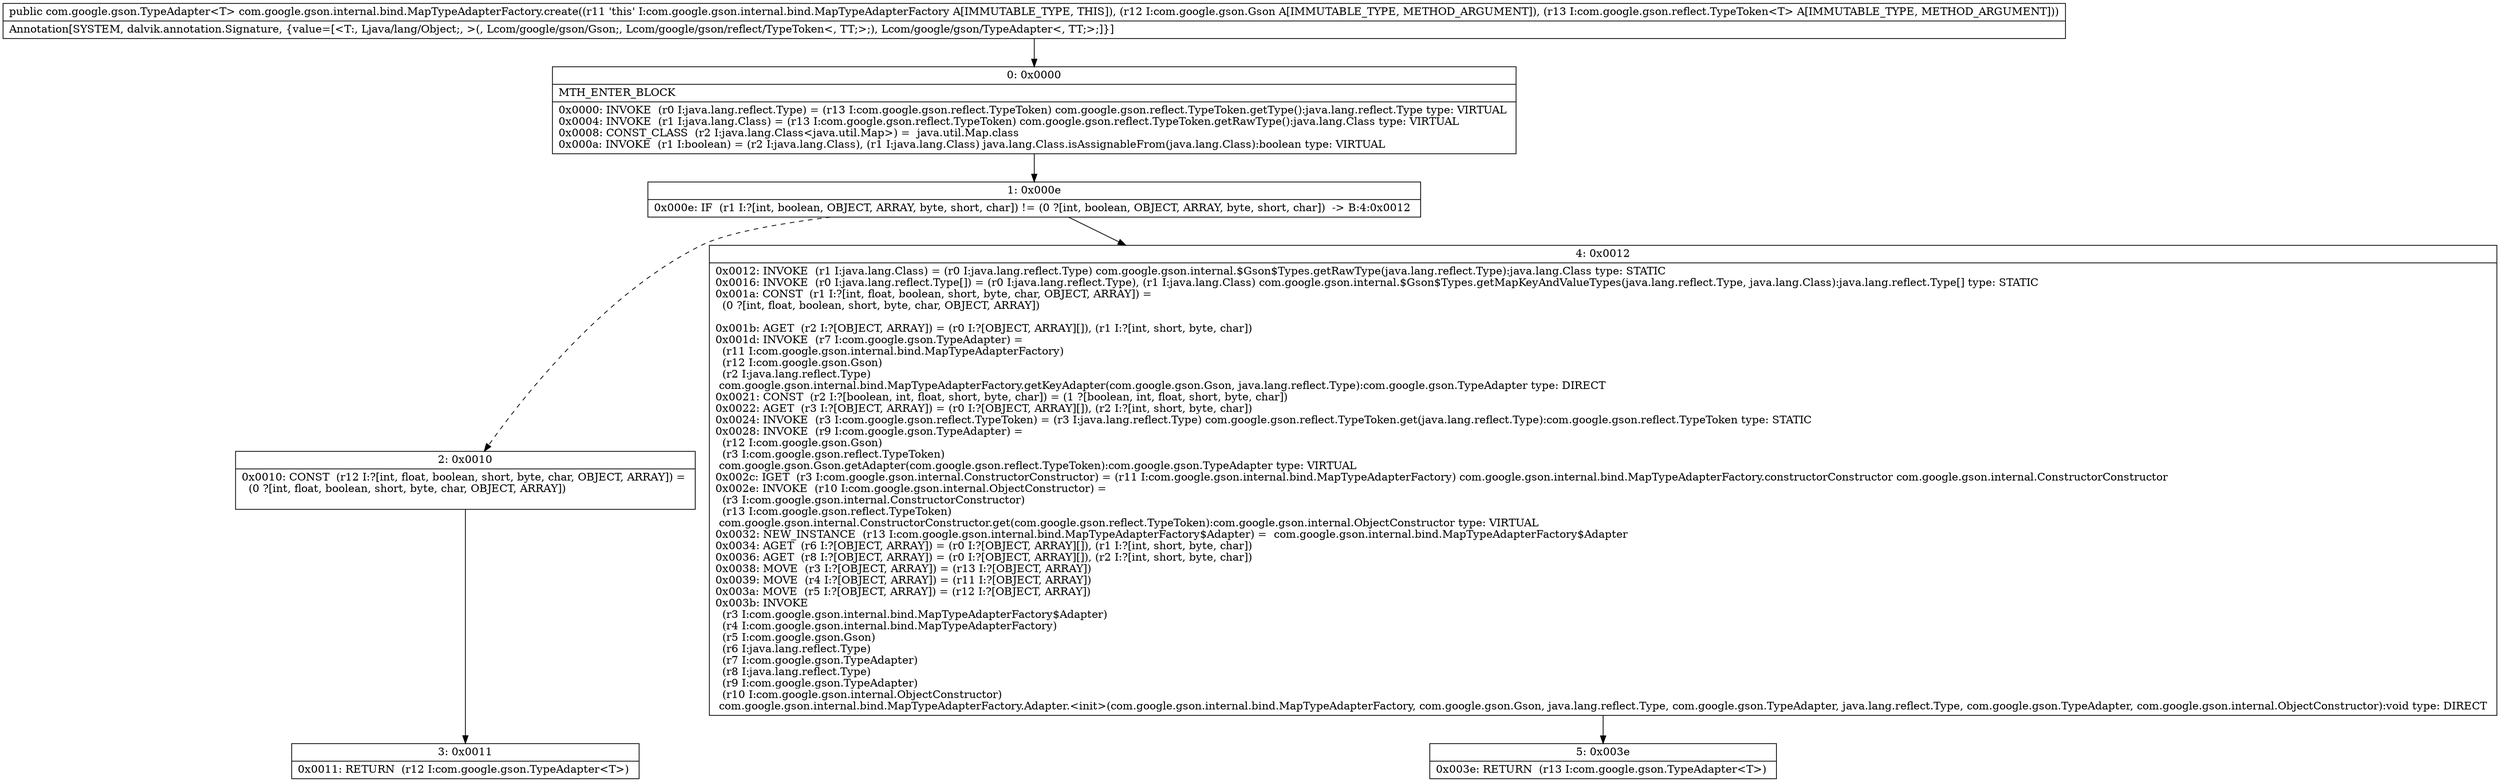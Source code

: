 digraph "CFG forcom.google.gson.internal.bind.MapTypeAdapterFactory.create(Lcom\/google\/gson\/Gson;Lcom\/google\/gson\/reflect\/TypeToken;)Lcom\/google\/gson\/TypeAdapter;" {
Node_0 [shape=record,label="{0\:\ 0x0000|MTH_ENTER_BLOCK\l|0x0000: INVOKE  (r0 I:java.lang.reflect.Type) = (r13 I:com.google.gson.reflect.TypeToken) com.google.gson.reflect.TypeToken.getType():java.lang.reflect.Type type: VIRTUAL \l0x0004: INVOKE  (r1 I:java.lang.Class) = (r13 I:com.google.gson.reflect.TypeToken) com.google.gson.reflect.TypeToken.getRawType():java.lang.Class type: VIRTUAL \l0x0008: CONST_CLASS  (r2 I:java.lang.Class\<java.util.Map\>) =  java.util.Map.class \l0x000a: INVOKE  (r1 I:boolean) = (r2 I:java.lang.Class), (r1 I:java.lang.Class) java.lang.Class.isAssignableFrom(java.lang.Class):boolean type: VIRTUAL \l}"];
Node_1 [shape=record,label="{1\:\ 0x000e|0x000e: IF  (r1 I:?[int, boolean, OBJECT, ARRAY, byte, short, char]) != (0 ?[int, boolean, OBJECT, ARRAY, byte, short, char])  \-\> B:4:0x0012 \l}"];
Node_2 [shape=record,label="{2\:\ 0x0010|0x0010: CONST  (r12 I:?[int, float, boolean, short, byte, char, OBJECT, ARRAY]) = \l  (0 ?[int, float, boolean, short, byte, char, OBJECT, ARRAY])\l \l}"];
Node_3 [shape=record,label="{3\:\ 0x0011|0x0011: RETURN  (r12 I:com.google.gson.TypeAdapter\<T\>) \l}"];
Node_4 [shape=record,label="{4\:\ 0x0012|0x0012: INVOKE  (r1 I:java.lang.Class) = (r0 I:java.lang.reflect.Type) com.google.gson.internal.$Gson$Types.getRawType(java.lang.reflect.Type):java.lang.Class type: STATIC \l0x0016: INVOKE  (r0 I:java.lang.reflect.Type[]) = (r0 I:java.lang.reflect.Type), (r1 I:java.lang.Class) com.google.gson.internal.$Gson$Types.getMapKeyAndValueTypes(java.lang.reflect.Type, java.lang.Class):java.lang.reflect.Type[] type: STATIC \l0x001a: CONST  (r1 I:?[int, float, boolean, short, byte, char, OBJECT, ARRAY]) = \l  (0 ?[int, float, boolean, short, byte, char, OBJECT, ARRAY])\l \l0x001b: AGET  (r2 I:?[OBJECT, ARRAY]) = (r0 I:?[OBJECT, ARRAY][]), (r1 I:?[int, short, byte, char]) \l0x001d: INVOKE  (r7 I:com.google.gson.TypeAdapter) = \l  (r11 I:com.google.gson.internal.bind.MapTypeAdapterFactory)\l  (r12 I:com.google.gson.Gson)\l  (r2 I:java.lang.reflect.Type)\l com.google.gson.internal.bind.MapTypeAdapterFactory.getKeyAdapter(com.google.gson.Gson, java.lang.reflect.Type):com.google.gson.TypeAdapter type: DIRECT \l0x0021: CONST  (r2 I:?[boolean, int, float, short, byte, char]) = (1 ?[boolean, int, float, short, byte, char]) \l0x0022: AGET  (r3 I:?[OBJECT, ARRAY]) = (r0 I:?[OBJECT, ARRAY][]), (r2 I:?[int, short, byte, char]) \l0x0024: INVOKE  (r3 I:com.google.gson.reflect.TypeToken) = (r3 I:java.lang.reflect.Type) com.google.gson.reflect.TypeToken.get(java.lang.reflect.Type):com.google.gson.reflect.TypeToken type: STATIC \l0x0028: INVOKE  (r9 I:com.google.gson.TypeAdapter) = \l  (r12 I:com.google.gson.Gson)\l  (r3 I:com.google.gson.reflect.TypeToken)\l com.google.gson.Gson.getAdapter(com.google.gson.reflect.TypeToken):com.google.gson.TypeAdapter type: VIRTUAL \l0x002c: IGET  (r3 I:com.google.gson.internal.ConstructorConstructor) = (r11 I:com.google.gson.internal.bind.MapTypeAdapterFactory) com.google.gson.internal.bind.MapTypeAdapterFactory.constructorConstructor com.google.gson.internal.ConstructorConstructor \l0x002e: INVOKE  (r10 I:com.google.gson.internal.ObjectConstructor) = \l  (r3 I:com.google.gson.internal.ConstructorConstructor)\l  (r13 I:com.google.gson.reflect.TypeToken)\l com.google.gson.internal.ConstructorConstructor.get(com.google.gson.reflect.TypeToken):com.google.gson.internal.ObjectConstructor type: VIRTUAL \l0x0032: NEW_INSTANCE  (r13 I:com.google.gson.internal.bind.MapTypeAdapterFactory$Adapter) =  com.google.gson.internal.bind.MapTypeAdapterFactory$Adapter \l0x0034: AGET  (r6 I:?[OBJECT, ARRAY]) = (r0 I:?[OBJECT, ARRAY][]), (r1 I:?[int, short, byte, char]) \l0x0036: AGET  (r8 I:?[OBJECT, ARRAY]) = (r0 I:?[OBJECT, ARRAY][]), (r2 I:?[int, short, byte, char]) \l0x0038: MOVE  (r3 I:?[OBJECT, ARRAY]) = (r13 I:?[OBJECT, ARRAY]) \l0x0039: MOVE  (r4 I:?[OBJECT, ARRAY]) = (r11 I:?[OBJECT, ARRAY]) \l0x003a: MOVE  (r5 I:?[OBJECT, ARRAY]) = (r12 I:?[OBJECT, ARRAY]) \l0x003b: INVOKE  \l  (r3 I:com.google.gson.internal.bind.MapTypeAdapterFactory$Adapter)\l  (r4 I:com.google.gson.internal.bind.MapTypeAdapterFactory)\l  (r5 I:com.google.gson.Gson)\l  (r6 I:java.lang.reflect.Type)\l  (r7 I:com.google.gson.TypeAdapter)\l  (r8 I:java.lang.reflect.Type)\l  (r9 I:com.google.gson.TypeAdapter)\l  (r10 I:com.google.gson.internal.ObjectConstructor)\l com.google.gson.internal.bind.MapTypeAdapterFactory.Adapter.\<init\>(com.google.gson.internal.bind.MapTypeAdapterFactory, com.google.gson.Gson, java.lang.reflect.Type, com.google.gson.TypeAdapter, java.lang.reflect.Type, com.google.gson.TypeAdapter, com.google.gson.internal.ObjectConstructor):void type: DIRECT \l}"];
Node_5 [shape=record,label="{5\:\ 0x003e|0x003e: RETURN  (r13 I:com.google.gson.TypeAdapter\<T\>) \l}"];
MethodNode[shape=record,label="{public com.google.gson.TypeAdapter\<T\> com.google.gson.internal.bind.MapTypeAdapterFactory.create((r11 'this' I:com.google.gson.internal.bind.MapTypeAdapterFactory A[IMMUTABLE_TYPE, THIS]), (r12 I:com.google.gson.Gson A[IMMUTABLE_TYPE, METHOD_ARGUMENT]), (r13 I:com.google.gson.reflect.TypeToken\<T\> A[IMMUTABLE_TYPE, METHOD_ARGUMENT]))  | Annotation[SYSTEM, dalvik.annotation.Signature, \{value=[\<T:, Ljava\/lang\/Object;, \>(, Lcom\/google\/gson\/Gson;, Lcom\/google\/gson\/reflect\/TypeToken\<, TT;\>;), Lcom\/google\/gson\/TypeAdapter\<, TT;\>;]\}]\l}"];
MethodNode -> Node_0;
Node_0 -> Node_1;
Node_1 -> Node_2[style=dashed];
Node_1 -> Node_4;
Node_2 -> Node_3;
Node_4 -> Node_5;
}

